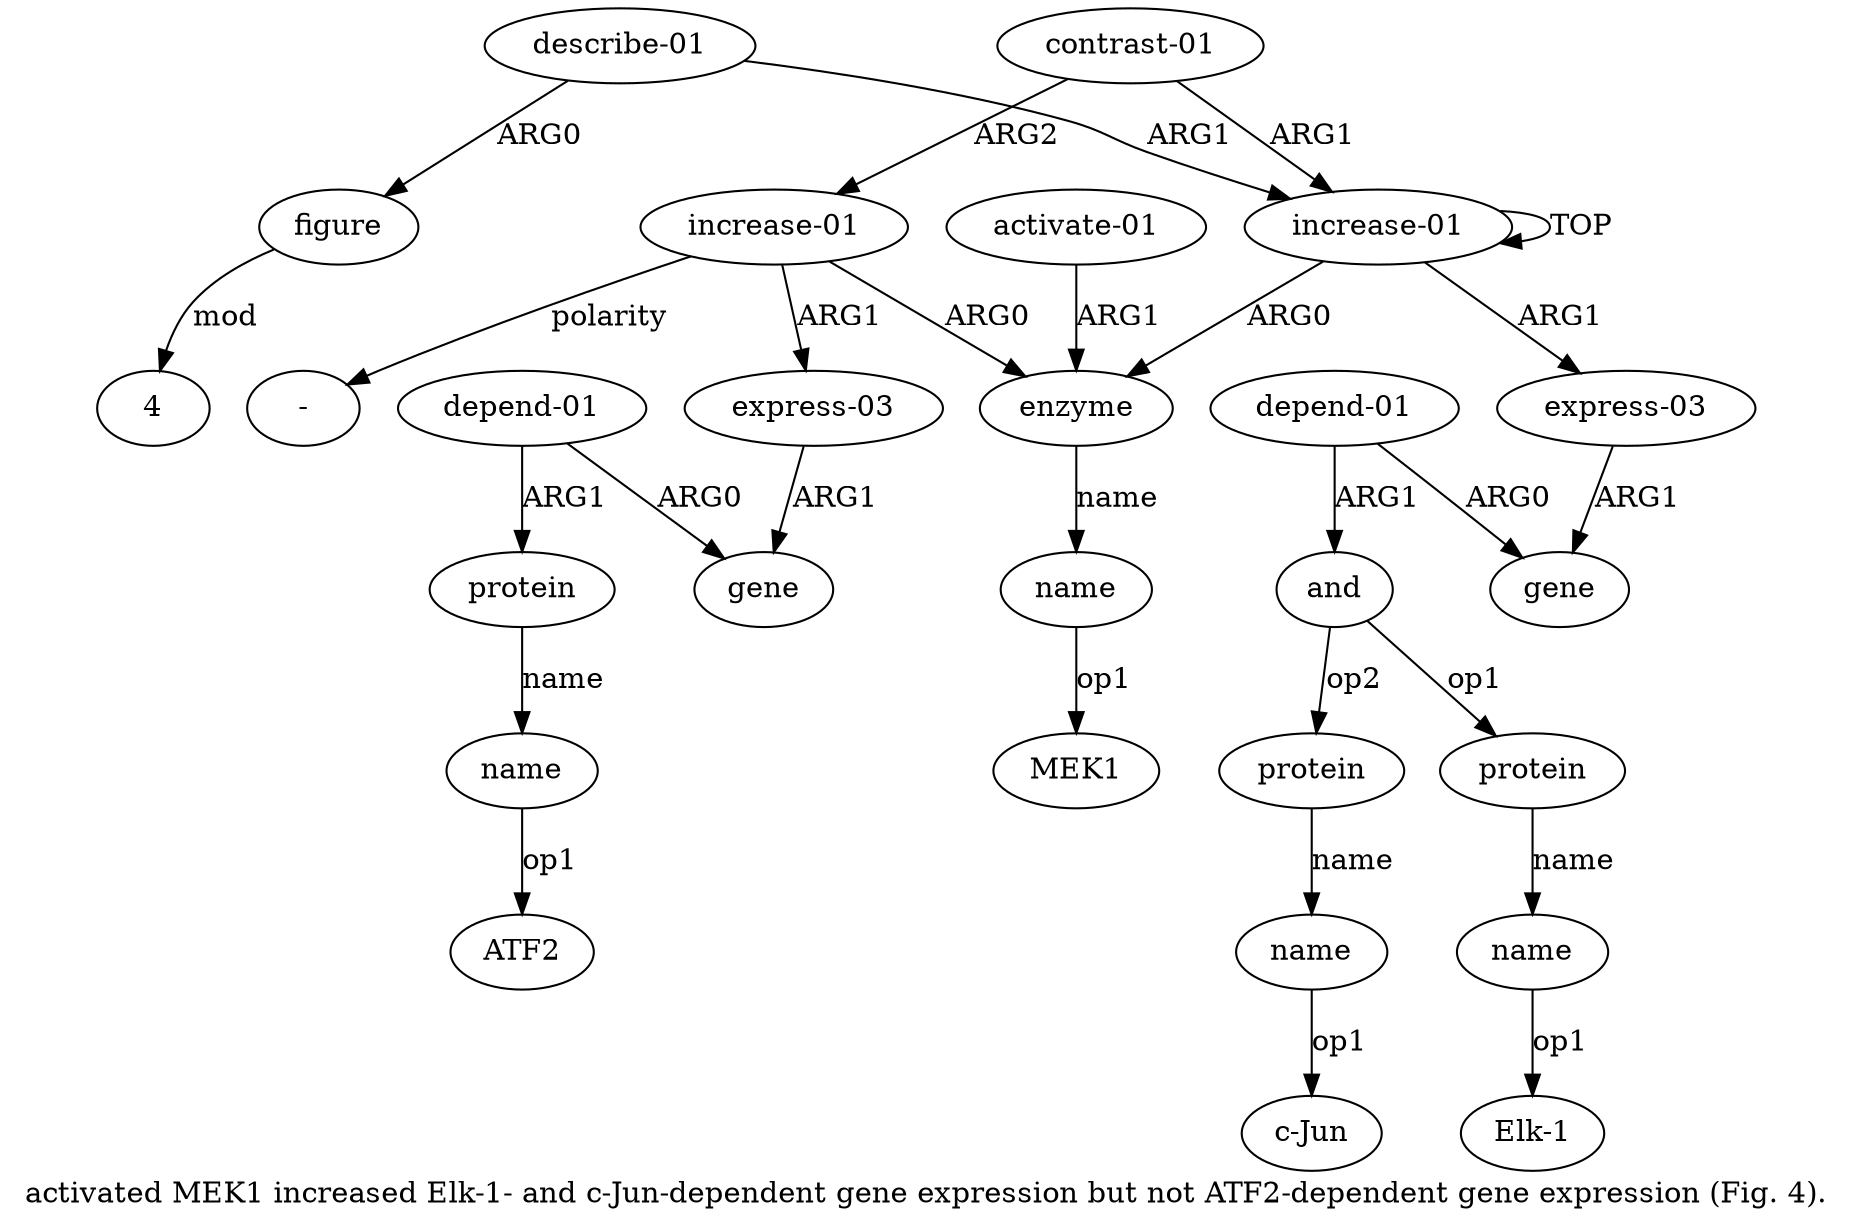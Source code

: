 digraph  {
	graph [label="activated MEK1 increased Elk-1- and c-Jun-dependent gene expression but not ATF2-dependent gene expression (Fig. 4)."];
	node [label="\N"];
	a20	 [color=black,
		gold_ind=20,
		gold_label=figure,
		label=figure,
		test_ind=20,
		test_label=figure];
	"a20 4"	 [color=black,
		gold_ind=-1,
		gold_label=4,
		label=4,
		test_ind=-1,
		test_label=4];
	a20 -> "a20 4" [key=0,
	color=black,
	gold_label=mod,
	label=mod,
	test_label=mod];
"a11 c-Jun" [color=black,
	gold_ind=-1,
	gold_label="c-Jun",
	label="c-Jun",
	test_ind=-1,
	test_label="c-Jun"];
"a9 Elk-1" [color=black,
	gold_ind=-1,
	gold_label="Elk-1",
	label="Elk-1",
	test_ind=-1,
	test_label="Elk-1"];
"a2 MEK1" [color=black,
	gold_ind=-1,
	gold_label=MEK1,
	label=MEK1,
	test_ind=-1,
	test_label=MEK1];
a15 [color=black,
	gold_ind=15,
	gold_label=gene,
	label=gene,
	test_ind=15,
	test_label=gene];
a14 [color=black,
	gold_ind=14,
	gold_label="express-03",
	label="express-03",
	test_ind=14,
	test_label="express-03"];
a14 -> a15 [key=0,
color=black,
gold_label=ARG1,
label=ARG1,
test_label=ARG1];
a17 [color=black,
gold_ind=17,
gold_label=protein,
label=protein,
test_ind=17,
test_label=protein];
a18 [color=black,
gold_ind=18,
gold_label=name,
label=name,
test_ind=18,
test_label=name];
a17 -> a18 [key=0,
color=black,
gold_label=name,
label=name,
test_label=name];
a16 [color=black,
gold_ind=16,
gold_label="depend-01",
label="depend-01",
test_ind=16,
test_label="depend-01"];
a16 -> a15 [key=0,
color=black,
gold_label=ARG0,
label=ARG0,
test_label=ARG0];
a16 -> a17 [key=0,
color=black,
gold_label=ARG1,
label=ARG1,
test_label=ARG1];
a11 [color=black,
gold_ind=11,
gold_label=name,
label=name,
test_ind=11,
test_label=name];
a11 -> "a11 c-Jun" [key=0,
color=black,
gold_label=op1,
label=op1,
test_label=op1];
a10 [color=black,
gold_ind=10,
gold_label=protein,
label=protein,
test_ind=10,
test_label=protein];
a10 -> a11 [key=0,
color=black,
gold_label=name,
label=name,
test_label=name];
a13 [color=black,
gold_ind=13,
gold_label="increase-01",
label="increase-01",
test_ind=13,
test_label="increase-01"];
a13 -> a14 [key=0,
color=black,
gold_label=ARG1,
label=ARG1,
test_label=ARG1];
a1 [color=black,
gold_ind=1,
gold_label=enzyme,
label=enzyme,
test_ind=1,
test_label=enzyme];
a13 -> a1 [key=0,
color=black,
gold_label=ARG0,
label=ARG0,
test_label=ARG0];
"a13 -" [color=black,
gold_ind=-1,
gold_label="-",
label="-",
test_ind=-1,
test_label="-"];
a13 -> "a13 -" [key=0,
color=black,
gold_label=polarity,
label=polarity,
test_label=polarity];
a12 [color=black,
gold_ind=12,
gold_label="contrast-01",
label="contrast-01",
test_ind=12,
test_label="contrast-01"];
a12 -> a13 [key=0,
color=black,
gold_label=ARG2,
label=ARG2,
test_label=ARG2];
a0 [color=black,
gold_ind=0,
gold_label="increase-01",
label="increase-01",
test_ind=0,
test_label="increase-01"];
a12 -> a0 [key=0,
color=black,
gold_label=ARG1,
label=ARG1,
test_label=ARG1];
a19 [color=black,
gold_ind=19,
gold_label="describe-01",
label="describe-01",
test_ind=19,
test_label="describe-01"];
a19 -> a20 [key=0,
color=black,
gold_label=ARG0,
label=ARG0,
test_label=ARG0];
a19 -> a0 [key=0,
color=black,
gold_label=ARG1,
label=ARG1,
test_label=ARG1];
"a18 ATF2" [color=black,
gold_ind=-1,
gold_label=ATF2,
label=ATF2,
test_ind=-1,
test_label=ATF2];
a18 -> "a18 ATF2" [key=0,
color=black,
gold_label=op1,
label=op1,
test_label=op1];
a2 [color=black,
gold_ind=2,
gold_label=name,
label=name,
test_ind=2,
test_label=name];
a1 -> a2 [key=0,
color=black,
gold_label=name,
label=name,
test_label=name];
a0 -> a1 [key=0,
color=black,
gold_label=ARG0,
label=ARG0,
test_label=ARG0];
a0 -> a0 [key=0,
color=black,
gold_label=TOP,
label=TOP,
test_label=TOP];
a4 [color=black,
gold_ind=4,
gold_label="express-03",
label="express-03",
test_ind=4,
test_label="express-03"];
a0 -> a4 [key=0,
color=black,
gold_label=ARG1,
label=ARG1,
test_label=ARG1];
a3 [color=black,
gold_ind=3,
gold_label="activate-01",
label="activate-01",
test_ind=3,
test_label="activate-01"];
a3 -> a1 [key=0,
color=black,
gold_label=ARG1,
label=ARG1,
test_label=ARG1];
a2 -> "a2 MEK1" [key=0,
color=black,
gold_label=op1,
label=op1,
test_label=op1];
a5 [color=black,
gold_ind=5,
gold_label=gene,
label=gene,
test_ind=5,
test_label=gene];
a4 -> a5 [key=0,
color=black,
gold_label=ARG1,
label=ARG1,
test_label=ARG1];
a7 [color=black,
gold_ind=7,
gold_label=and,
label=and,
test_ind=7,
test_label=and];
a7 -> a10 [key=0,
color=black,
gold_label=op2,
label=op2,
test_label=op2];
a8 [color=black,
gold_ind=8,
gold_label=protein,
label=protein,
test_ind=8,
test_label=protein];
a7 -> a8 [key=0,
color=black,
gold_label=op1,
label=op1,
test_label=op1];
a6 [color=black,
gold_ind=6,
gold_label="depend-01",
label="depend-01",
test_ind=6,
test_label="depend-01"];
a6 -> a5 [key=0,
color=black,
gold_label=ARG0,
label=ARG0,
test_label=ARG0];
a6 -> a7 [key=0,
color=black,
gold_label=ARG1,
label=ARG1,
test_label=ARG1];
a9 [color=black,
gold_ind=9,
gold_label=name,
label=name,
test_ind=9,
test_label=name];
a9 -> "a9 Elk-1" [key=0,
color=black,
gold_label=op1,
label=op1,
test_label=op1];
a8 -> a9 [key=0,
color=black,
gold_label=name,
label=name,
test_label=name];
}
